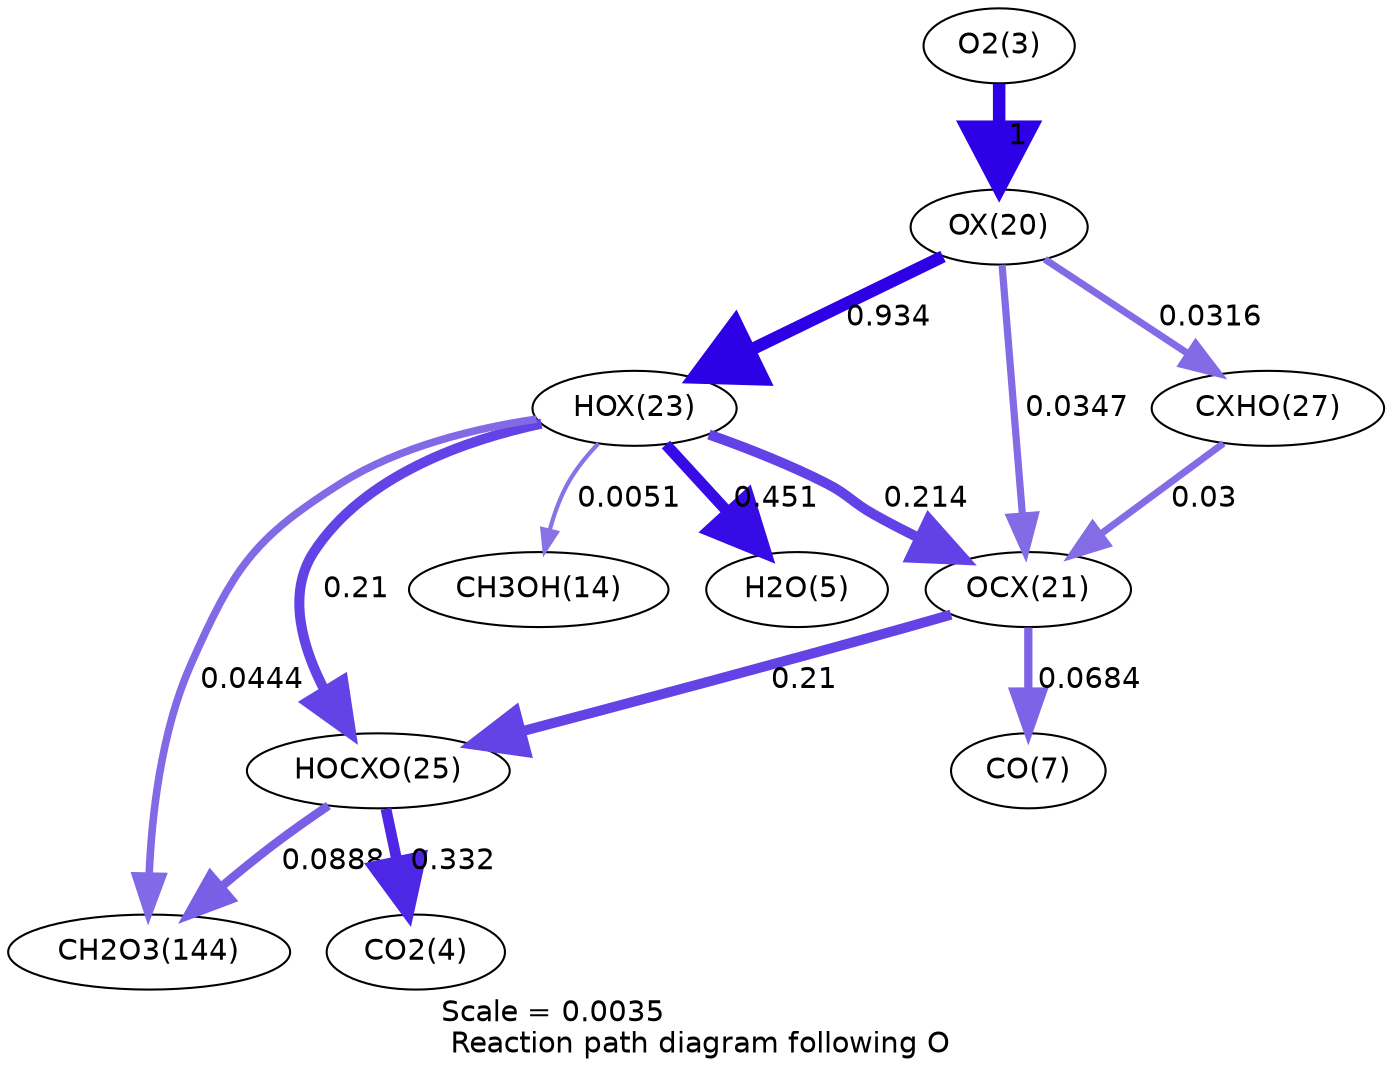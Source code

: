 digraph reaction_paths {
center=1;
s5 -> s26[fontname="Helvetica", penwidth=6, arrowsize=3, color="0.7, 1.5, 0.9"
, label=" 1"];
s26 -> s29[fontname="Helvetica", penwidth=5.95, arrowsize=2.97, color="0.7, 1.43, 0.9"
, label=" 0.934"];
s26 -> s33[fontname="Helvetica", penwidth=3.39, arrowsize=1.7, color="0.7, 0.532, 0.9"
, label=" 0.0316"];
s26 -> s27[fontname="Helvetica", penwidth=3.46, arrowsize=1.73, color="0.7, 0.535, 0.9"
, label=" 0.0347"];
s29 -> s16[fontname="Helvetica", penwidth=2.02, arrowsize=1.01, color="0.7, 0.505, 0.9"
, label=" 0.0051"];
s29 -> s7[fontname="Helvetica", penwidth=5.4, arrowsize=2.7, color="0.7, 0.951, 0.9"
, label=" 0.451"];
s29 -> s27[fontname="Helvetica", penwidth=4.84, arrowsize=2.42, color="0.7, 0.714, 0.9"
, label=" 0.214"];
s29 -> s31[fontname="Helvetica", penwidth=4.82, arrowsize=2.41, color="0.7, 0.71, 0.9"
, label=" 0.21"];
s29 -> s22[fontname="Helvetica", penwidth=3.65, arrowsize=1.82, color="0.7, 0.544, 0.9"
, label=" 0.0444"];
s33 -> s27[fontname="Helvetica", penwidth=3.35, arrowsize=1.68, color="0.7, 0.53, 0.9"
, label=" 0.03"];
s27 -> s9[fontname="Helvetica", penwidth=3.97, arrowsize=1.99, color="0.7, 0.568, 0.9"
, label=" 0.0684"];
s27 -> s31[fontname="Helvetica", penwidth=4.82, arrowsize=2.41, color="0.7, 0.71, 0.9"
, label=" 0.21"];
s31 -> s6[fontname="Helvetica", penwidth=5.17, arrowsize=2.58, color="0.7, 0.832, 0.9"
, label=" 0.332"];
s31 -> s22[fontname="Helvetica", penwidth=4.17, arrowsize=2.09, color="0.7, 0.589, 0.9"
, label=" 0.0888"];
s5 [ fontname="Helvetica", label="O2(3)"];
s6 [ fontname="Helvetica", label="CO2(4)"];
s7 [ fontname="Helvetica", label="H2O(5)"];
s9 [ fontname="Helvetica", label="CO(7)"];
s16 [ fontname="Helvetica", label="CH3OH(14)"];
s22 [ fontname="Helvetica", label="CH2O3(144)"];
s26 [ fontname="Helvetica", label="OX(20)"];
s27 [ fontname="Helvetica", label="OCX(21)"];
s29 [ fontname="Helvetica", label="HOX(23)"];
s31 [ fontname="Helvetica", label="HOCXO(25)"];
s33 [ fontname="Helvetica", label="CXHO(27)"];
 label = "Scale = 0.0035\l Reaction path diagram following O";
 fontname = "Helvetica";
}
